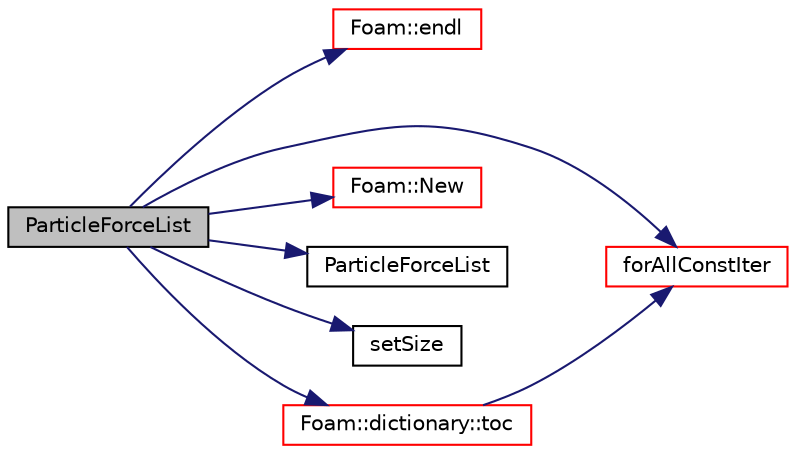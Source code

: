 digraph "ParticleForceList"
{
  bgcolor="transparent";
  edge [fontname="Helvetica",fontsize="10",labelfontname="Helvetica",labelfontsize="10"];
  node [fontname="Helvetica",fontsize="10",shape=record];
  rankdir="LR";
  Node1 [label="ParticleForceList",height=0.2,width=0.4,color="black", fillcolor="grey75", style="filled", fontcolor="black"];
  Node1 -> Node2 [color="midnightblue",fontsize="10",style="solid",fontname="Helvetica"];
  Node2 [label="Foam::endl",height=0.2,width=0.4,color="red",URL="$a10758.html#a2db8fe02a0d3909e9351bb4275b23ce4",tooltip="Add newline and flush stream. "];
  Node1 -> Node3 [color="midnightblue",fontsize="10",style="solid",fontname="Helvetica"];
  Node3 [label="forAllConstIter",height=0.2,width=0.4,color="red",URL="$a02974.html#ae21e2836509b0fa7f7cedf6493b11b09"];
  Node1 -> Node4 [color="midnightblue",fontsize="10",style="solid",fontname="Helvetica"];
  Node4 [label="Foam::New",height=0.2,width=0.4,color="red",URL="$a10758.html#a9d62cf14554c95e83f83f14909d9e0ec"];
  Node1 -> Node5 [color="midnightblue",fontsize="10",style="solid",fontname="Helvetica"];
  Node5 [label="ParticleForceList",height=0.2,width=0.4,color="black",URL="$a01784.html#a049c56a53d73633132ec4a8c6a488124",tooltip="Null constructor. "];
  Node1 -> Node6 [color="midnightblue",fontsize="10",style="solid",fontname="Helvetica"];
  Node6 [label="setSize",height=0.2,width=0.4,color="black",URL="$a03940.html#a6f8d72476baf295a054f72dfbc9c61c3"];
  Node1 -> Node7 [color="midnightblue",fontsize="10",style="solid",fontname="Helvetica"];
  Node7 [label="Foam::dictionary::toc",height=0.2,width=0.4,color="red",URL="$a00524.html#a0f6e0082a283505ed197ce3e0498326b",tooltip="Return the table of contents. "];
  Node7 -> Node3 [color="midnightblue",fontsize="10",style="solid",fontname="Helvetica"];
}

